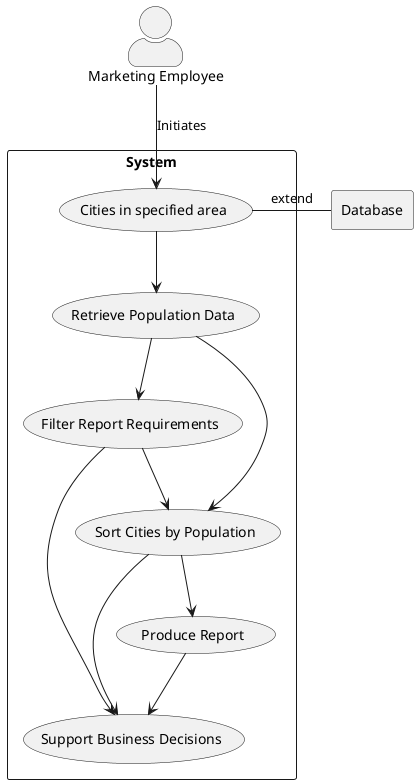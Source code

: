 @startuml
skinparam actorStyle awesome
top to bottom direction

rectangle Database

actor "Marketing Employee" as User

rectangle "System" {
    usecase UC1 as "Cities in specified area"
    usecase UC2 as "Filter Report Requirements"

    User --> UC1 : Initiates
}

rectangle "System" {
    usecase UC1 as "Cities in specified area"
    usecase UC2 as "Filter Report Requirements"
    usecase UC4 as "Retrieve Population Data"
    usecase UC5 as "Sort Cities by Population"
    usecase UC6 as "Produce Report"
    usecase UC7 as "Support Business Decisions"

    UC1 --> UC4
    UC5 --> UC7
    UC4 --> UC2
    UC2 --> UC7
    UC2 --> UC5
    UC1 - Database : extend

    UC4 --> UC5
    UC5 --> UC6
    UC6 --> UC7
}
@enduml
